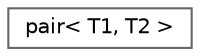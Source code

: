 digraph "Graphical Class Hierarchy"
{
 // LATEX_PDF_SIZE
  bgcolor="transparent";
  edge [fontname=Helvetica,fontsize=10,labelfontname=Helvetica,labelfontsize=10];
  node [fontname=Helvetica,fontsize=10,shape=box,height=0.2,width=0.4];
  rankdir="LR";
  Node0 [label="pair\< T1, T2 \>",height=0.2,width=0.4,color="grey40", fillcolor="white", style="filled",URL="$classpair.html",tooltip=" "];
}
